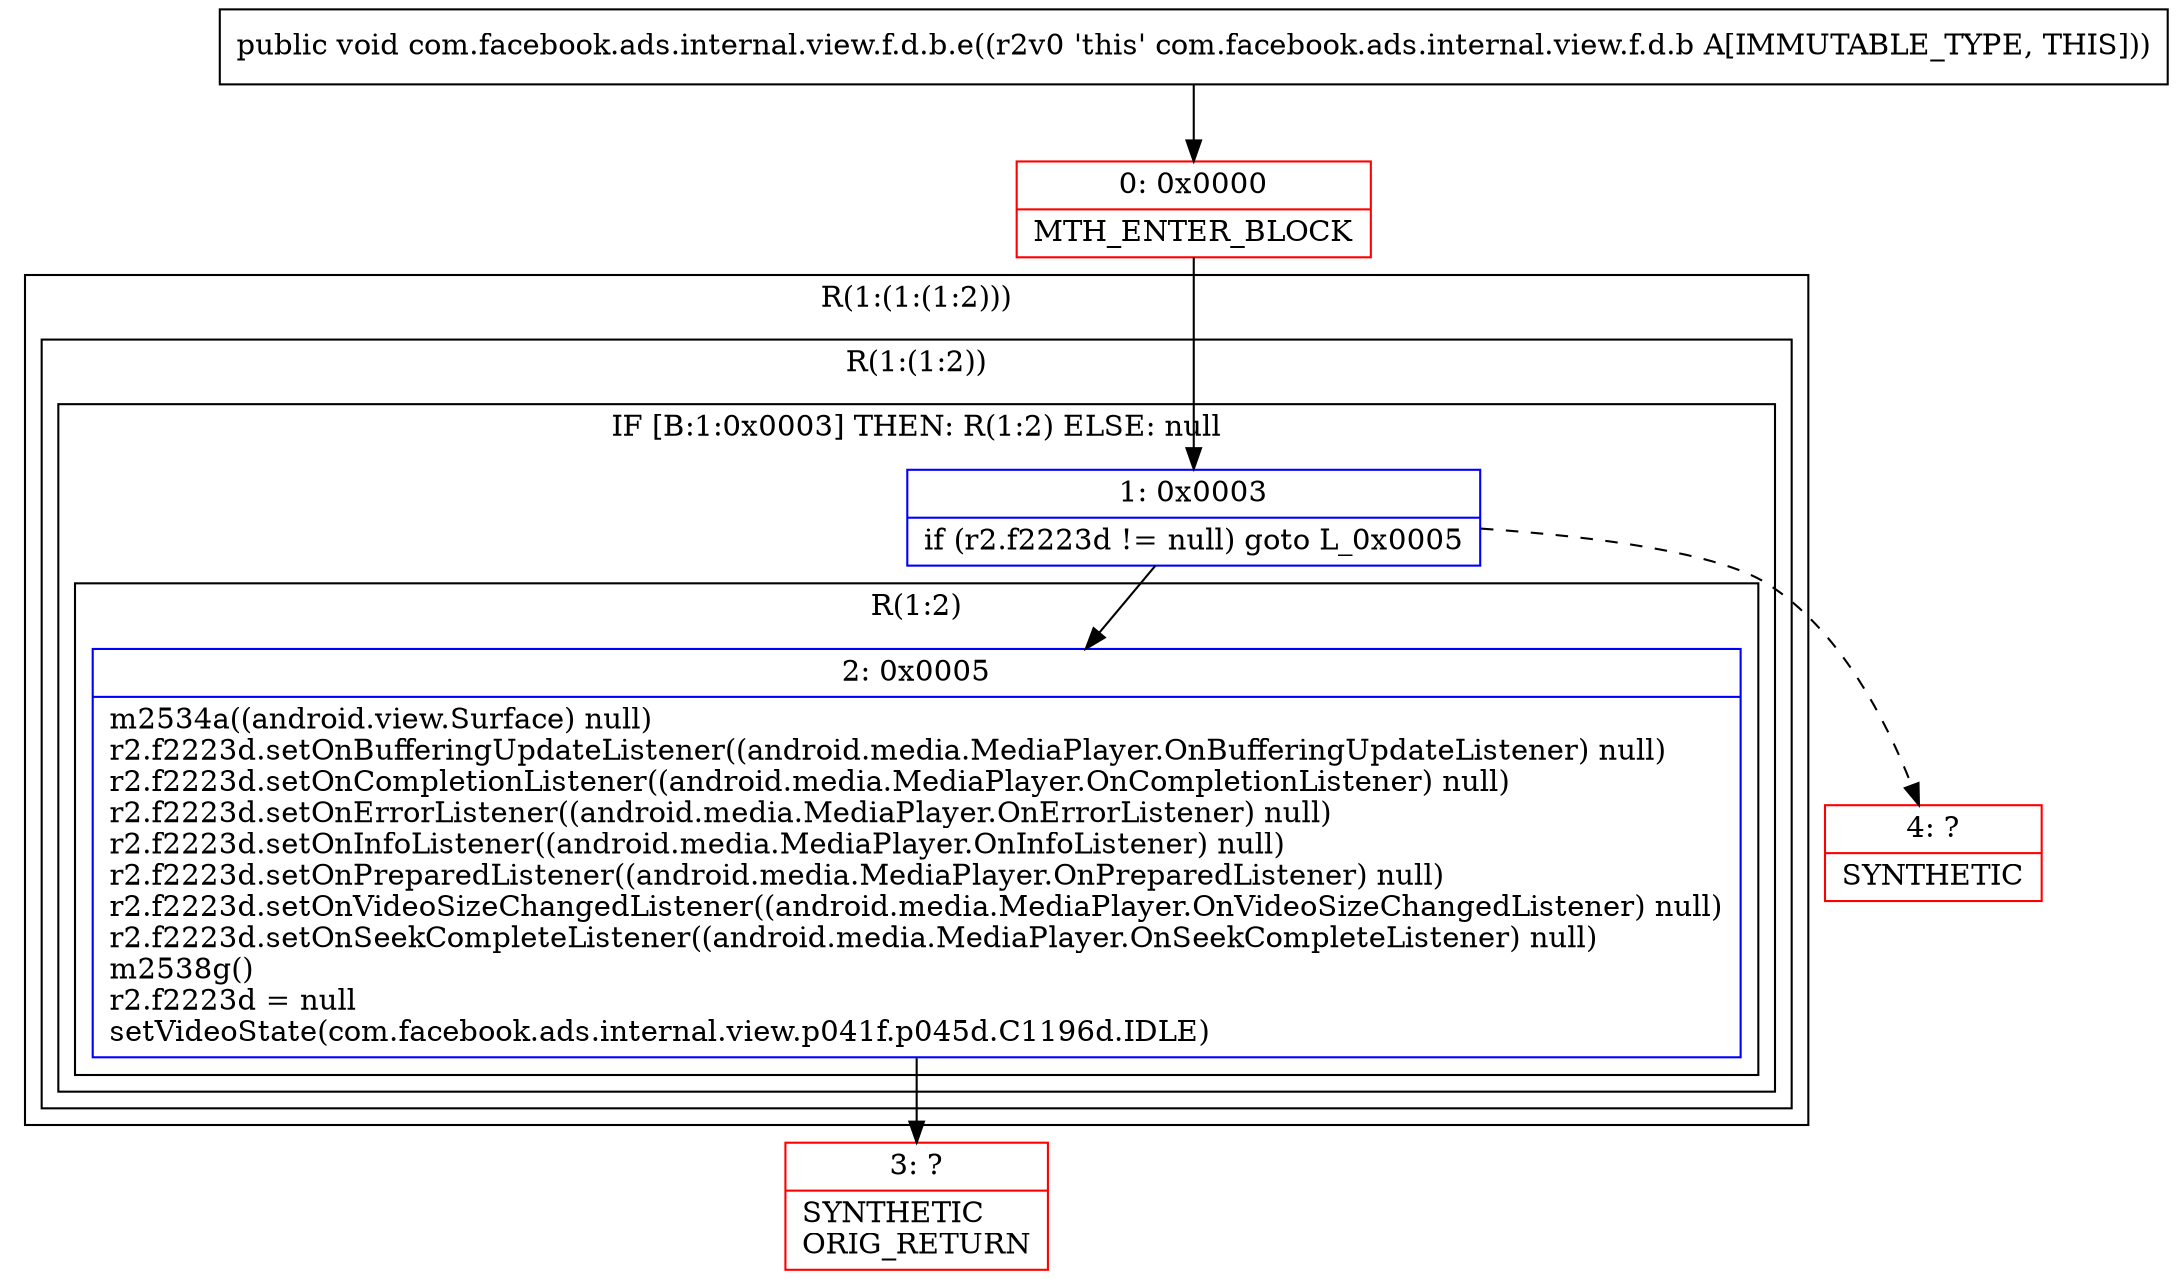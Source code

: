 digraph "CFG forcom.facebook.ads.internal.view.f.d.b.e()V" {
subgraph cluster_Region_1947505559 {
label = "R(1:(1:(1:2)))";
node [shape=record,color=blue];
subgraph cluster_Region_1543636372 {
label = "R(1:(1:2))";
node [shape=record,color=blue];
subgraph cluster_IfRegion_1565303185 {
label = "IF [B:1:0x0003] THEN: R(1:2) ELSE: null";
node [shape=record,color=blue];
Node_1 [shape=record,label="{1\:\ 0x0003|if (r2.f2223d != null) goto L_0x0005\l}"];
subgraph cluster_Region_186201008 {
label = "R(1:2)";
node [shape=record,color=blue];
Node_2 [shape=record,label="{2\:\ 0x0005|m2534a((android.view.Surface) null)\lr2.f2223d.setOnBufferingUpdateListener((android.media.MediaPlayer.OnBufferingUpdateListener) null)\lr2.f2223d.setOnCompletionListener((android.media.MediaPlayer.OnCompletionListener) null)\lr2.f2223d.setOnErrorListener((android.media.MediaPlayer.OnErrorListener) null)\lr2.f2223d.setOnInfoListener((android.media.MediaPlayer.OnInfoListener) null)\lr2.f2223d.setOnPreparedListener((android.media.MediaPlayer.OnPreparedListener) null)\lr2.f2223d.setOnVideoSizeChangedListener((android.media.MediaPlayer.OnVideoSizeChangedListener) null)\lr2.f2223d.setOnSeekCompleteListener((android.media.MediaPlayer.OnSeekCompleteListener) null)\lm2538g()\lr2.f2223d = null\lsetVideoState(com.facebook.ads.internal.view.p041f.p045d.C1196d.IDLE)\l}"];
}
}
}
}
Node_0 [shape=record,color=red,label="{0\:\ 0x0000|MTH_ENTER_BLOCK\l}"];
Node_3 [shape=record,color=red,label="{3\:\ ?|SYNTHETIC\lORIG_RETURN\l}"];
Node_4 [shape=record,color=red,label="{4\:\ ?|SYNTHETIC\l}"];
MethodNode[shape=record,label="{public void com.facebook.ads.internal.view.f.d.b.e((r2v0 'this' com.facebook.ads.internal.view.f.d.b A[IMMUTABLE_TYPE, THIS])) }"];
MethodNode -> Node_0;
Node_1 -> Node_2;
Node_1 -> Node_4[style=dashed];
Node_2 -> Node_3;
Node_0 -> Node_1;
}

